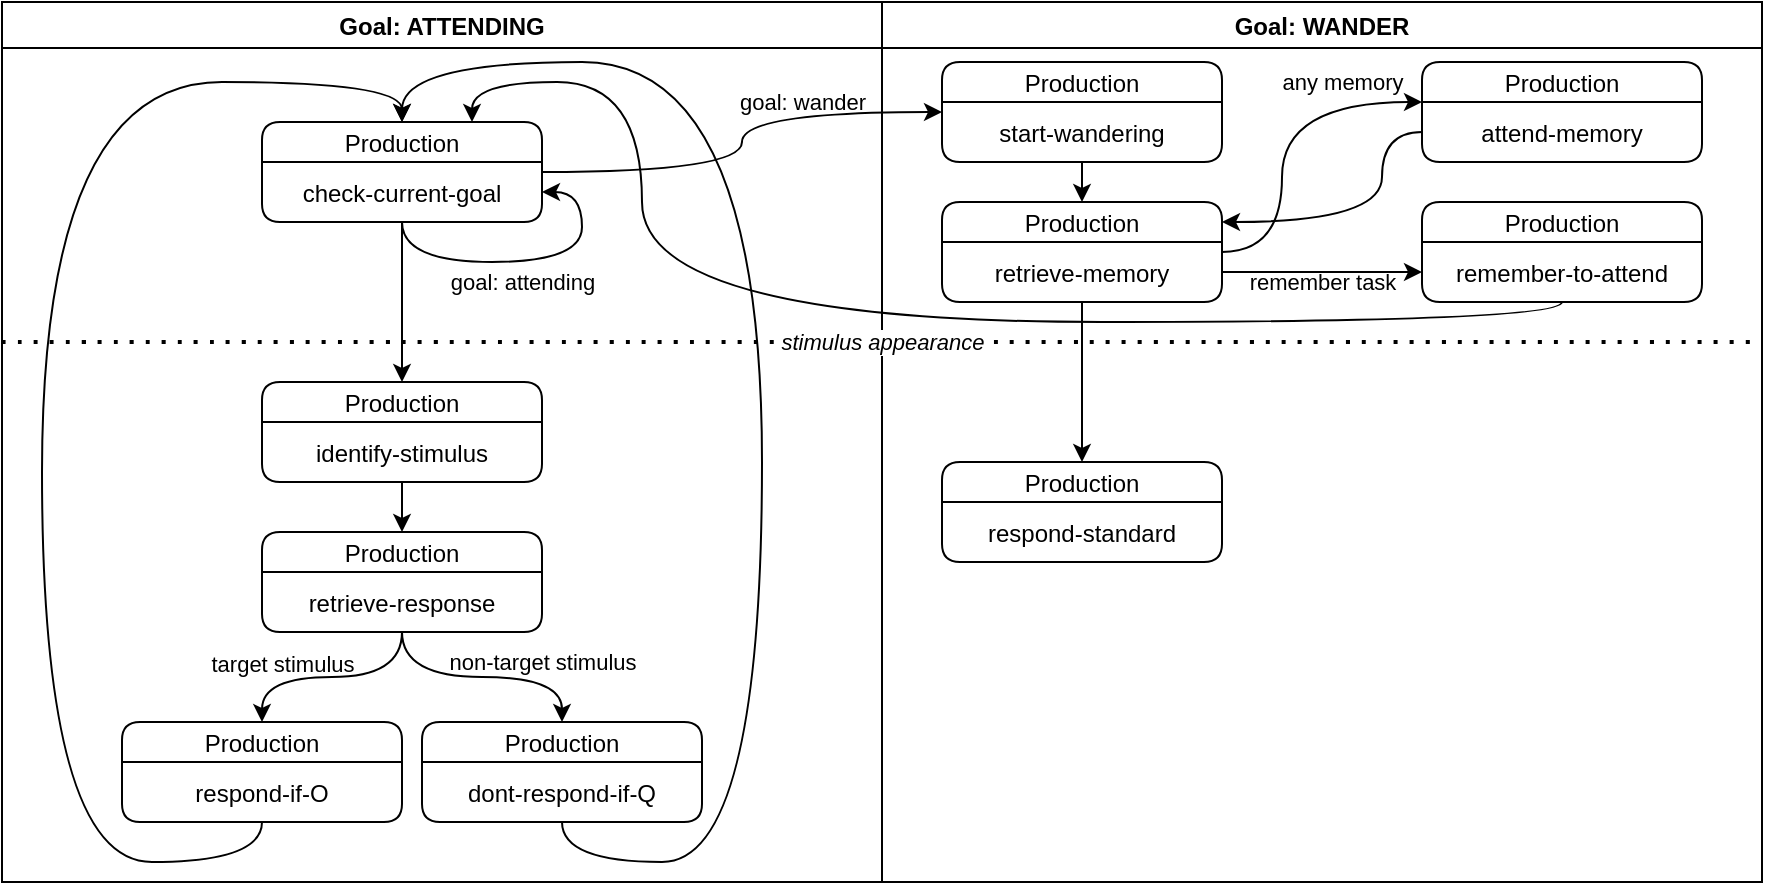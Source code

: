 <mxfile version="16.6.4" type="device"><diagram id="C5RBs43oDa-KdzZeNtuy" name="Page-1"><mxGraphModel dx="2249" dy="766" grid="1" gridSize="10" guides="1" tooltips="1" connect="1" arrows="1" fold="1" page="1" pageScale="1" pageWidth="827" pageHeight="1169" math="0" shadow="0"><root><mxCell id="WIyWlLk6GJQsqaUBKTNV-0"/><mxCell id="WIyWlLk6GJQsqaUBKTNV-1" parent="WIyWlLk6GJQsqaUBKTNV-0"/><mxCell id="2I1Crz_ZXlMl6JZm2lD2-9" value="Goal: ATTENDING" style="swimlane;rounded=0;shadow=0;glass=0;sketch=0;" parent="WIyWlLk6GJQsqaUBKTNV-1" vertex="1"><mxGeometry y="30" width="440" height="440" as="geometry"/></mxCell><mxCell id="2I1Crz_ZXlMl6JZm2lD2-44" style="edgeStyle=orthogonalEdgeStyle;curved=1;rounded=0;orthogonalLoop=1;jettySize=auto;html=1;entryX=0.5;entryY=0;entryDx=0;entryDy=0;" parent="2I1Crz_ZXlMl6JZm2lD2-9" source="2I1Crz_ZXlMl6JZm2lD2-1" target="2I1Crz_ZXlMl6JZm2lD2-21" edge="1"><mxGeometry relative="1" as="geometry"/></mxCell><mxCell id="2I1Crz_ZXlMl6JZm2lD2-1" value="Production" style="swimlane;fontStyle=0;childLayout=stackLayout;horizontal=1;startSize=20;horizontalStack=0;resizeParent=1;resizeParentMax=0;resizeLast=0;collapsible=1;marginBottom=0;rounded=1;shadow=0;glass=0;sketch=0;" parent="2I1Crz_ZXlMl6JZm2lD2-9" vertex="1"><mxGeometry x="130" y="60" width="140" height="50" as="geometry"/></mxCell><mxCell id="2I1Crz_ZXlMl6JZm2lD2-2" value="check-current-goal" style="text;strokeColor=none;fillColor=none;align=center;verticalAlign=middle;spacingLeft=4;spacingRight=4;overflow=hidden;points=[[0,0.5],[1,0.5]];portConstraint=eastwest;rotatable=0;rounded=1;shadow=0;glass=0;sketch=0;" parent="2I1Crz_ZXlMl6JZm2lD2-1" vertex="1"><mxGeometry y="20" width="140" height="30" as="geometry"/></mxCell><mxCell id="2I1Crz_ZXlMl6JZm2lD2-49" value="goal: attending" style="edgeStyle=orthogonalEdgeStyle;curved=1;rounded=0;orthogonalLoop=1;jettySize=auto;html=1;entryX=1;entryY=0.5;entryDx=0;entryDy=0;labelBackgroundColor=none;" parent="2I1Crz_ZXlMl6JZm2lD2-1" source="2I1Crz_ZXlMl6JZm2lD2-1" target="2I1Crz_ZXlMl6JZm2lD2-2" edge="1"><mxGeometry x="-0.03" y="-10" relative="1" as="geometry"><mxPoint as="offset"/></mxGeometry></mxCell><mxCell id="2I1Crz_ZXlMl6JZm2lD2-45" style="edgeStyle=orthogonalEdgeStyle;curved=1;rounded=0;orthogonalLoop=1;jettySize=auto;html=1;" parent="2I1Crz_ZXlMl6JZm2lD2-9" source="2I1Crz_ZXlMl6JZm2lD2-21" target="2I1Crz_ZXlMl6JZm2lD2-23" edge="1"><mxGeometry relative="1" as="geometry"/></mxCell><mxCell id="2I1Crz_ZXlMl6JZm2lD2-21" value="Production" style="swimlane;fontStyle=0;childLayout=stackLayout;horizontal=1;startSize=20;horizontalStack=0;resizeParent=1;resizeParentMax=0;resizeLast=0;collapsible=1;marginBottom=0;rounded=1;shadow=0;glass=0;sketch=0;" parent="2I1Crz_ZXlMl6JZm2lD2-9" vertex="1"><mxGeometry x="130" y="190" width="140" height="50" as="geometry"/></mxCell><mxCell id="2I1Crz_ZXlMl6JZm2lD2-22" value="identify-stimulus" style="text;strokeColor=none;fillColor=none;align=center;verticalAlign=middle;spacingLeft=4;spacingRight=4;overflow=hidden;points=[[0,0.5],[1,0.5]];portConstraint=eastwest;rotatable=0;rounded=1;shadow=0;glass=0;sketch=0;" parent="2I1Crz_ZXlMl6JZm2lD2-21" vertex="1"><mxGeometry y="20" width="140" height="30" as="geometry"/></mxCell><mxCell id="2I1Crz_ZXlMl6JZm2lD2-47" value="target stimulus" style="edgeStyle=orthogonalEdgeStyle;curved=1;rounded=0;orthogonalLoop=1;jettySize=auto;html=1;entryX=0.5;entryY=0;entryDx=0;entryDy=0;labelBackgroundColor=none;" parent="2I1Crz_ZXlMl6JZm2lD2-9" source="2I1Crz_ZXlMl6JZm2lD2-23" target="2I1Crz_ZXlMl6JZm2lD2-32" edge="1"><mxGeometry x="0.435" y="-7" relative="1" as="geometry"><mxPoint as="offset"/></mxGeometry></mxCell><mxCell id="2I1Crz_ZXlMl6JZm2lD2-48" value="&lt;div&gt;non-target stimulus&lt;/div&gt;" style="edgeStyle=orthogonalEdgeStyle;curved=1;rounded=0;orthogonalLoop=1;jettySize=auto;html=1;labelBackgroundColor=none;" parent="2I1Crz_ZXlMl6JZm2lD2-9" source="2I1Crz_ZXlMl6JZm2lD2-23" target="2I1Crz_ZXlMl6JZm2lD2-34" edge="1"><mxGeometry x="0.48" y="8" relative="1" as="geometry"><mxPoint as="offset"/></mxGeometry></mxCell><mxCell id="2I1Crz_ZXlMl6JZm2lD2-23" value="Production" style="swimlane;fontStyle=0;childLayout=stackLayout;horizontal=1;startSize=20;horizontalStack=0;resizeParent=1;resizeParentMax=0;resizeLast=0;collapsible=1;marginBottom=0;rounded=1;shadow=0;glass=0;sketch=0;" parent="2I1Crz_ZXlMl6JZm2lD2-9" vertex="1"><mxGeometry x="130" y="265" width="140" height="50" as="geometry"/></mxCell><mxCell id="2I1Crz_ZXlMl6JZm2lD2-24" value="retrieve-response" style="text;strokeColor=none;fillColor=none;align=center;verticalAlign=middle;spacingLeft=4;spacingRight=4;overflow=hidden;points=[[0,0.5],[1,0.5]];portConstraint=eastwest;rotatable=0;rounded=1;shadow=0;glass=0;sketch=0;" parent="2I1Crz_ZXlMl6JZm2lD2-23" vertex="1"><mxGeometry y="20" width="140" height="30" as="geometry"/></mxCell><mxCell id="2I1Crz_ZXlMl6JZm2lD2-95" style="edgeStyle=orthogonalEdgeStyle;curved=1;rounded=0;orthogonalLoop=1;jettySize=auto;html=1;exitX=0.5;exitY=1;exitDx=0;exitDy=0;entryX=0.5;entryY=0;entryDx=0;entryDy=0;labelBackgroundColor=none;" parent="2I1Crz_ZXlMl6JZm2lD2-9" source="2I1Crz_ZXlMl6JZm2lD2-32" target="2I1Crz_ZXlMl6JZm2lD2-1" edge="1"><mxGeometry relative="1" as="geometry"><Array as="points"><mxPoint x="130" y="430"/><mxPoint x="20" y="430"/><mxPoint x="20" y="40"/><mxPoint x="200" y="40"/></Array></mxGeometry></mxCell><mxCell id="2I1Crz_ZXlMl6JZm2lD2-32" value="Production" style="swimlane;fontStyle=0;childLayout=stackLayout;horizontal=1;startSize=20;horizontalStack=0;resizeParent=1;resizeParentMax=0;resizeLast=0;collapsible=1;marginBottom=0;rounded=1;shadow=0;glass=0;sketch=0;" parent="2I1Crz_ZXlMl6JZm2lD2-9" vertex="1"><mxGeometry x="60" y="360" width="140" height="50" as="geometry"/></mxCell><mxCell id="2I1Crz_ZXlMl6JZm2lD2-33" value="respond-if-O" style="text;strokeColor=none;fillColor=none;align=center;verticalAlign=middle;spacingLeft=4;spacingRight=4;overflow=hidden;points=[[0,0.5],[1,0.5]];portConstraint=eastwest;rotatable=0;rounded=1;shadow=0;glass=0;sketch=0;" parent="2I1Crz_ZXlMl6JZm2lD2-32" vertex="1"><mxGeometry y="20" width="140" height="30" as="geometry"/></mxCell><mxCell id="2I1Crz_ZXlMl6JZm2lD2-42" style="edgeStyle=orthogonalEdgeStyle;curved=1;rounded=0;orthogonalLoop=1;jettySize=auto;html=1;entryX=0.5;entryY=0;entryDx=0;entryDy=0;exitX=0.5;exitY=1;exitDx=0;exitDy=0;" parent="2I1Crz_ZXlMl6JZm2lD2-9" source="2I1Crz_ZXlMl6JZm2lD2-34" target="2I1Crz_ZXlMl6JZm2lD2-1" edge="1"><mxGeometry relative="1" as="geometry"><Array as="points"><mxPoint x="280" y="430"/><mxPoint x="380" y="430"/><mxPoint x="380" y="30"/><mxPoint x="200" y="30"/></Array></mxGeometry></mxCell><mxCell id="2I1Crz_ZXlMl6JZm2lD2-34" value="Production" style="swimlane;fontStyle=0;childLayout=stackLayout;horizontal=1;startSize=20;horizontalStack=0;resizeParent=1;resizeParentMax=0;resizeLast=0;collapsible=1;marginBottom=0;rounded=1;shadow=0;glass=0;sketch=0;" parent="2I1Crz_ZXlMl6JZm2lD2-9" vertex="1"><mxGeometry x="210" y="360" width="140" height="50" as="geometry"/></mxCell><mxCell id="2I1Crz_ZXlMl6JZm2lD2-35" value="dont-respond-if-Q" style="text;strokeColor=none;fillColor=none;align=center;verticalAlign=middle;spacingLeft=4;spacingRight=4;overflow=hidden;points=[[0,0.5],[1,0.5]];portConstraint=eastwest;rotatable=0;rounded=1;shadow=0;glass=0;sketch=0;" parent="2I1Crz_ZXlMl6JZm2lD2-34" vertex="1"><mxGeometry y="20" width="140" height="30" as="geometry"/></mxCell><mxCell id="2I1Crz_ZXlMl6JZm2lD2-12" value="Goal: WANDER" style="swimlane;rounded=0;shadow=0;glass=0;sketch=0;" parent="WIyWlLk6GJQsqaUBKTNV-1" vertex="1"><mxGeometry x="440" y="30" width="440" height="440" as="geometry"/></mxCell><mxCell id="2I1Crz_ZXlMl6JZm2lD2-52" value="Production" style="swimlane;fontStyle=0;childLayout=stackLayout;horizontal=1;startSize=20;horizontalStack=0;resizeParent=1;resizeParentMax=0;resizeLast=0;collapsible=1;marginBottom=0;rounded=1;shadow=0;glass=0;sketch=0;" parent="2I1Crz_ZXlMl6JZm2lD2-12" vertex="1"><mxGeometry x="30" y="100" width="140" height="50" as="geometry"/></mxCell><mxCell id="2I1Crz_ZXlMl6JZm2lD2-53" value="retrieve-memory" style="text;strokeColor=none;fillColor=none;align=center;verticalAlign=middle;spacingLeft=4;spacingRight=4;overflow=hidden;points=[[0,0.5],[1,0.5]];portConstraint=eastwest;rotatable=0;rounded=1;shadow=0;glass=0;sketch=0;" parent="2I1Crz_ZXlMl6JZm2lD2-52" vertex="1"><mxGeometry y="20" width="140" height="30" as="geometry"/></mxCell><mxCell id="2I1Crz_ZXlMl6JZm2lD2-56" value="Production" style="swimlane;fontStyle=0;childLayout=stackLayout;horizontal=1;startSize=20;horizontalStack=0;resizeParent=1;resizeParentMax=0;resizeLast=0;collapsible=1;marginBottom=0;rounded=1;shadow=0;glass=0;sketch=0;strokeColor=default;" parent="2I1Crz_ZXlMl6JZm2lD2-12" vertex="1"><mxGeometry x="270" y="100" width="140" height="50" as="geometry"><mxRectangle x="280" y="90" width="90" height="20" as="alternateBounds"/></mxGeometry></mxCell><mxCell id="2I1Crz_ZXlMl6JZm2lD2-57" value="remember-to-attend" style="text;strokeColor=none;fillColor=none;align=center;verticalAlign=middle;spacingLeft=4;spacingRight=4;overflow=hidden;points=[[0,0.5],[1,0.5]];portConstraint=eastwest;rotatable=0;rounded=1;shadow=0;glass=0;sketch=0;" parent="2I1Crz_ZXlMl6JZm2lD2-56" vertex="1"><mxGeometry y="20" width="140" height="30" as="geometry"/></mxCell><mxCell id="2I1Crz_ZXlMl6JZm2lD2-74" value="Production" style="swimlane;fontStyle=0;childLayout=stackLayout;horizontal=1;startSize=20;horizontalStack=0;resizeParent=1;resizeParentMax=0;resizeLast=0;collapsible=1;marginBottom=0;rounded=1;shadow=0;glass=0;sketch=0;" parent="2I1Crz_ZXlMl6JZm2lD2-12" vertex="1"><mxGeometry x="30" y="230" width="140" height="50" as="geometry"/></mxCell><mxCell id="2I1Crz_ZXlMl6JZm2lD2-75" value="respond-standard" style="text;strokeColor=none;fillColor=none;align=center;verticalAlign=middle;spacingLeft=4;spacingRight=4;overflow=hidden;points=[[0,0.5],[1,0.5]];portConstraint=eastwest;rotatable=0;rounded=1;shadow=0;glass=0;sketch=0;" parent="2I1Crz_ZXlMl6JZm2lD2-74" vertex="1"><mxGeometry y="20" width="140" height="30" as="geometry"/></mxCell><mxCell id="2I1Crz_ZXlMl6JZm2lD2-73" style="edgeStyle=orthogonalEdgeStyle;curved=1;rounded=0;orthogonalLoop=1;jettySize=auto;html=1;exitX=0.5;exitY=1;exitDx=0;exitDy=0;labelBackgroundColor=none;entryX=0.5;entryY=0;entryDx=0;entryDy=0;" parent="2I1Crz_ZXlMl6JZm2lD2-12" source="2I1Crz_ZXlMl6JZm2lD2-52" target="2I1Crz_ZXlMl6JZm2lD2-74" edge="1"><mxGeometry relative="1" as="geometry"><mxPoint x="131.333" y="240" as="targetPoint"/></mxGeometry></mxCell><mxCell id="2I1Crz_ZXlMl6JZm2lD2-78" value="Production" style="swimlane;fontStyle=0;childLayout=stackLayout;horizontal=1;startSize=20;horizontalStack=0;resizeParent=1;resizeParentMax=0;resizeLast=0;collapsible=1;marginBottom=0;rounded=1;shadow=0;glass=0;sketch=0;strokeColor=default;" parent="2I1Crz_ZXlMl6JZm2lD2-12" vertex="1"><mxGeometry x="270" y="30" width="140" height="50" as="geometry"><mxRectangle x="280" y="30" width="90" height="20" as="alternateBounds"/></mxGeometry></mxCell><mxCell id="2I1Crz_ZXlMl6JZm2lD2-79" value="attend-memory" style="text;strokeColor=none;fillColor=none;align=center;verticalAlign=middle;spacingLeft=4;spacingRight=4;overflow=hidden;points=[[0,0.5],[1,0.5]];portConstraint=eastwest;rotatable=0;rounded=1;shadow=0;glass=0;sketch=0;" parent="2I1Crz_ZXlMl6JZm2lD2-78" vertex="1"><mxGeometry y="20" width="140" height="30" as="geometry"/></mxCell><mxCell id="UtOH4rOj3gADrwU_OdTL-9" style="edgeStyle=orthogonalEdgeStyle;curved=1;rounded=0;orthogonalLoop=1;jettySize=auto;html=1;labelBackgroundColor=none;" parent="2I1Crz_ZXlMl6JZm2lD2-12" source="UtOH4rOj3gADrwU_OdTL-1" target="2I1Crz_ZXlMl6JZm2lD2-52" edge="1"><mxGeometry relative="1" as="geometry"/></mxCell><mxCell id="UtOH4rOj3gADrwU_OdTL-1" value="Production" style="swimlane;fontStyle=0;childLayout=stackLayout;horizontal=1;startSize=20;horizontalStack=0;resizeParent=1;resizeParentMax=0;resizeLast=0;collapsible=1;marginBottom=0;rounded=1;shadow=0;glass=0;sketch=0;" parent="2I1Crz_ZXlMl6JZm2lD2-12" vertex="1"><mxGeometry x="30" y="30" width="140" height="50" as="geometry"/></mxCell><mxCell id="UtOH4rOj3gADrwU_OdTL-2" value="start-wandering" style="text;strokeColor=none;fillColor=none;align=center;verticalAlign=middle;spacingLeft=4;spacingRight=4;overflow=hidden;points=[[0,0.5],[1,0.5]];portConstraint=eastwest;rotatable=0;rounded=1;shadow=0;glass=0;sketch=0;" parent="UtOH4rOj3gADrwU_OdTL-1" vertex="1"><mxGeometry y="20" width="140" height="30" as="geometry"/></mxCell><mxCell id="UtOH4rOj3gADrwU_OdTL-5" value="&lt;div&gt;remember task&lt;/div&gt;" style="edgeStyle=orthogonalEdgeStyle;rounded=0;orthogonalLoop=1;jettySize=auto;html=1;labelPosition=center;verticalLabelPosition=middle;align=center;verticalAlign=middle;labelBackgroundColor=none;" parent="2I1Crz_ZXlMl6JZm2lD2-12" source="2I1Crz_ZXlMl6JZm2lD2-53" target="2I1Crz_ZXlMl6JZm2lD2-57" edge="1"><mxGeometry y="-5" relative="1" as="geometry"><mxPoint as="offset"/></mxGeometry></mxCell><mxCell id="UtOH4rOj3gADrwU_OdTL-6" value="any memory" style="edgeStyle=orthogonalEdgeStyle;rounded=0;orthogonalLoop=1;jettySize=auto;html=1;labelBackgroundColor=none;curved=1;" parent="2I1Crz_ZXlMl6JZm2lD2-12" source="2I1Crz_ZXlMl6JZm2lD2-53" target="2I1Crz_ZXlMl6JZm2lD2-78" edge="1"><mxGeometry x="0.543" y="10" relative="1" as="geometry"><Array as="points"><mxPoint x="200" y="125"/><mxPoint x="200" y="50"/></Array><mxPoint as="offset"/></mxGeometry></mxCell><mxCell id="UtOH4rOj3gADrwU_OdTL-7" style="edgeStyle=orthogonalEdgeStyle;curved=1;rounded=0;orthogonalLoop=1;jettySize=auto;html=1;labelBackgroundColor=none;" parent="2I1Crz_ZXlMl6JZm2lD2-12" source="2I1Crz_ZXlMl6JZm2lD2-79" target="2I1Crz_ZXlMl6JZm2lD2-52" edge="1"><mxGeometry relative="1" as="geometry"><Array as="points"><mxPoint x="250" y="65"/><mxPoint x="250" y="110"/></Array></mxGeometry></mxCell><mxCell id="2I1Crz_ZXlMl6JZm2lD2-43" value="stimulus appearance" style="endArrow=none;dashed=1;html=1;dashPattern=1 3;strokeWidth=2;rounded=0;curved=1;fontStyle=2" parent="WIyWlLk6GJQsqaUBKTNV-1" edge="1"><mxGeometry width="50" height="50" relative="1" as="geometry"><mxPoint y="200" as="sourcePoint"/><mxPoint x="880" y="200" as="targetPoint"/><mxPoint as="offset"/></mxGeometry></mxCell><mxCell id="2I1Crz_ZXlMl6JZm2lD2-55" value="goal: wander" style="edgeStyle=orthogonalEdgeStyle;curved=1;rounded=0;orthogonalLoop=1;jettySize=auto;html=1;labelBackgroundColor=none;" parent="WIyWlLk6GJQsqaUBKTNV-1" source="2I1Crz_ZXlMl6JZm2lD2-1" target="UtOH4rOj3gADrwU_OdTL-1" edge="1"><mxGeometry x="0.391" y="5" relative="1" as="geometry"><mxPoint as="offset"/></mxGeometry></mxCell><mxCell id="2I1Crz_ZXlMl6JZm2lD2-94" style="edgeStyle=orthogonalEdgeStyle;curved=1;rounded=0;orthogonalLoop=1;jettySize=auto;html=1;entryX=0.75;entryY=0;entryDx=0;entryDy=0;labelBackgroundColor=none;" parent="WIyWlLk6GJQsqaUBKTNV-1" source="2I1Crz_ZXlMl6JZm2lD2-56" target="2I1Crz_ZXlMl6JZm2lD2-1" edge="1"><mxGeometry relative="1" as="geometry"><Array as="points"><mxPoint x="780" y="190"/><mxPoint x="320" y="190"/><mxPoint x="320" y="70"/><mxPoint x="235" y="70"/></Array></mxGeometry></mxCell></root></mxGraphModel></diagram></mxfile>